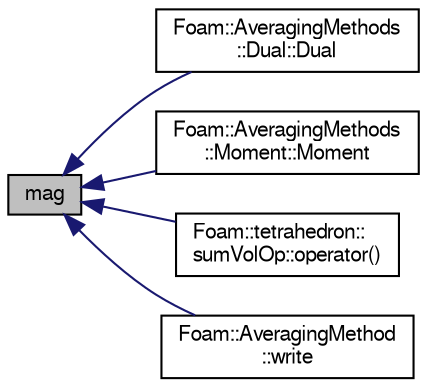 digraph "mag"
{
  bgcolor="transparent";
  edge [fontname="FreeSans",fontsize="10",labelfontname="FreeSans",labelfontsize="10"];
  node [fontname="FreeSans",fontsize="10",shape=record];
  rankdir="LR";
  Node1 [label="mag",height=0.2,width=0.4,color="black", fillcolor="grey75", style="filled" fontcolor="black"];
  Node1 -> Node2 [dir="back",color="midnightblue",fontsize="10",style="solid",fontname="FreeSans"];
  Node2 [label="Foam::AveragingMethods\l::Dual::Dual",height=0.2,width=0.4,color="black",URL="$a00565.html#a4e90e259d050ad479f6e3c6763a1cdf6",tooltip="Constructors. "];
  Node1 -> Node3 [dir="back",color="midnightblue",fontsize="10",style="solid",fontname="FreeSans"];
  Node3 [label="Foam::AveragingMethods\l::Moment::Moment",height=0.2,width=0.4,color="black",URL="$a01480.html#a9aaf777932fca7644bb6f00f3a2b8749",tooltip="Constructors. "];
  Node1 -> Node4 [dir="back",color="midnightblue",fontsize="10",style="solid",fontname="FreeSans"];
  Node4 [label="Foam::tetrahedron::\lsumVolOp::operator()",height=0.2,width=0.4,color="black",URL="$a02403.html#a1983d18f6e6e7de5141bea5b0d6716c4"];
  Node1 -> Node5 [dir="back",color="midnightblue",fontsize="10",style="solid",fontname="FreeSans"];
  Node5 [label="Foam::AveragingMethod\l::write",height=0.2,width=0.4,color="black",URL="$a00081.html#a6e5faa425b059eeb55cd904755791076",tooltip="Write using setting from DB. "];
}
